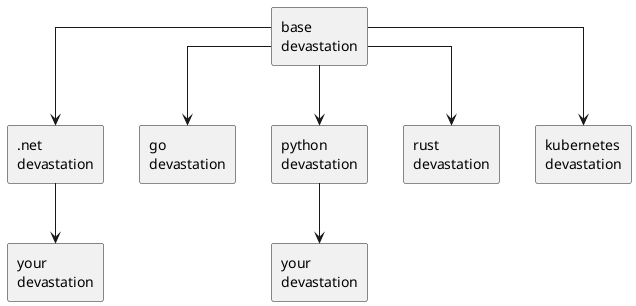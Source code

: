 @startuml Devastation Architecture

' Set the layout direction to top to bottom
top to bottom direction
skinparam linetype ortho

' Define components
rectangle "base\ndevastation" as base

rectangle ".net\ndevastation" as dotnet
rectangle "go\ndevastation" as go
rectangle "python\ndevastation" as python
rectangle "rust\ndevastation" as rust
rectangle "kubernetes\ndevastation" as k8s

rectangle "your\ndevastation" as your1
rectangle "your\ndevastation" as your2

' Define relationships
base --> dotnet
base --> go
base --> python
base --> rust
base --> k8s

dotnet --> your1
python --> your2

@enduml
